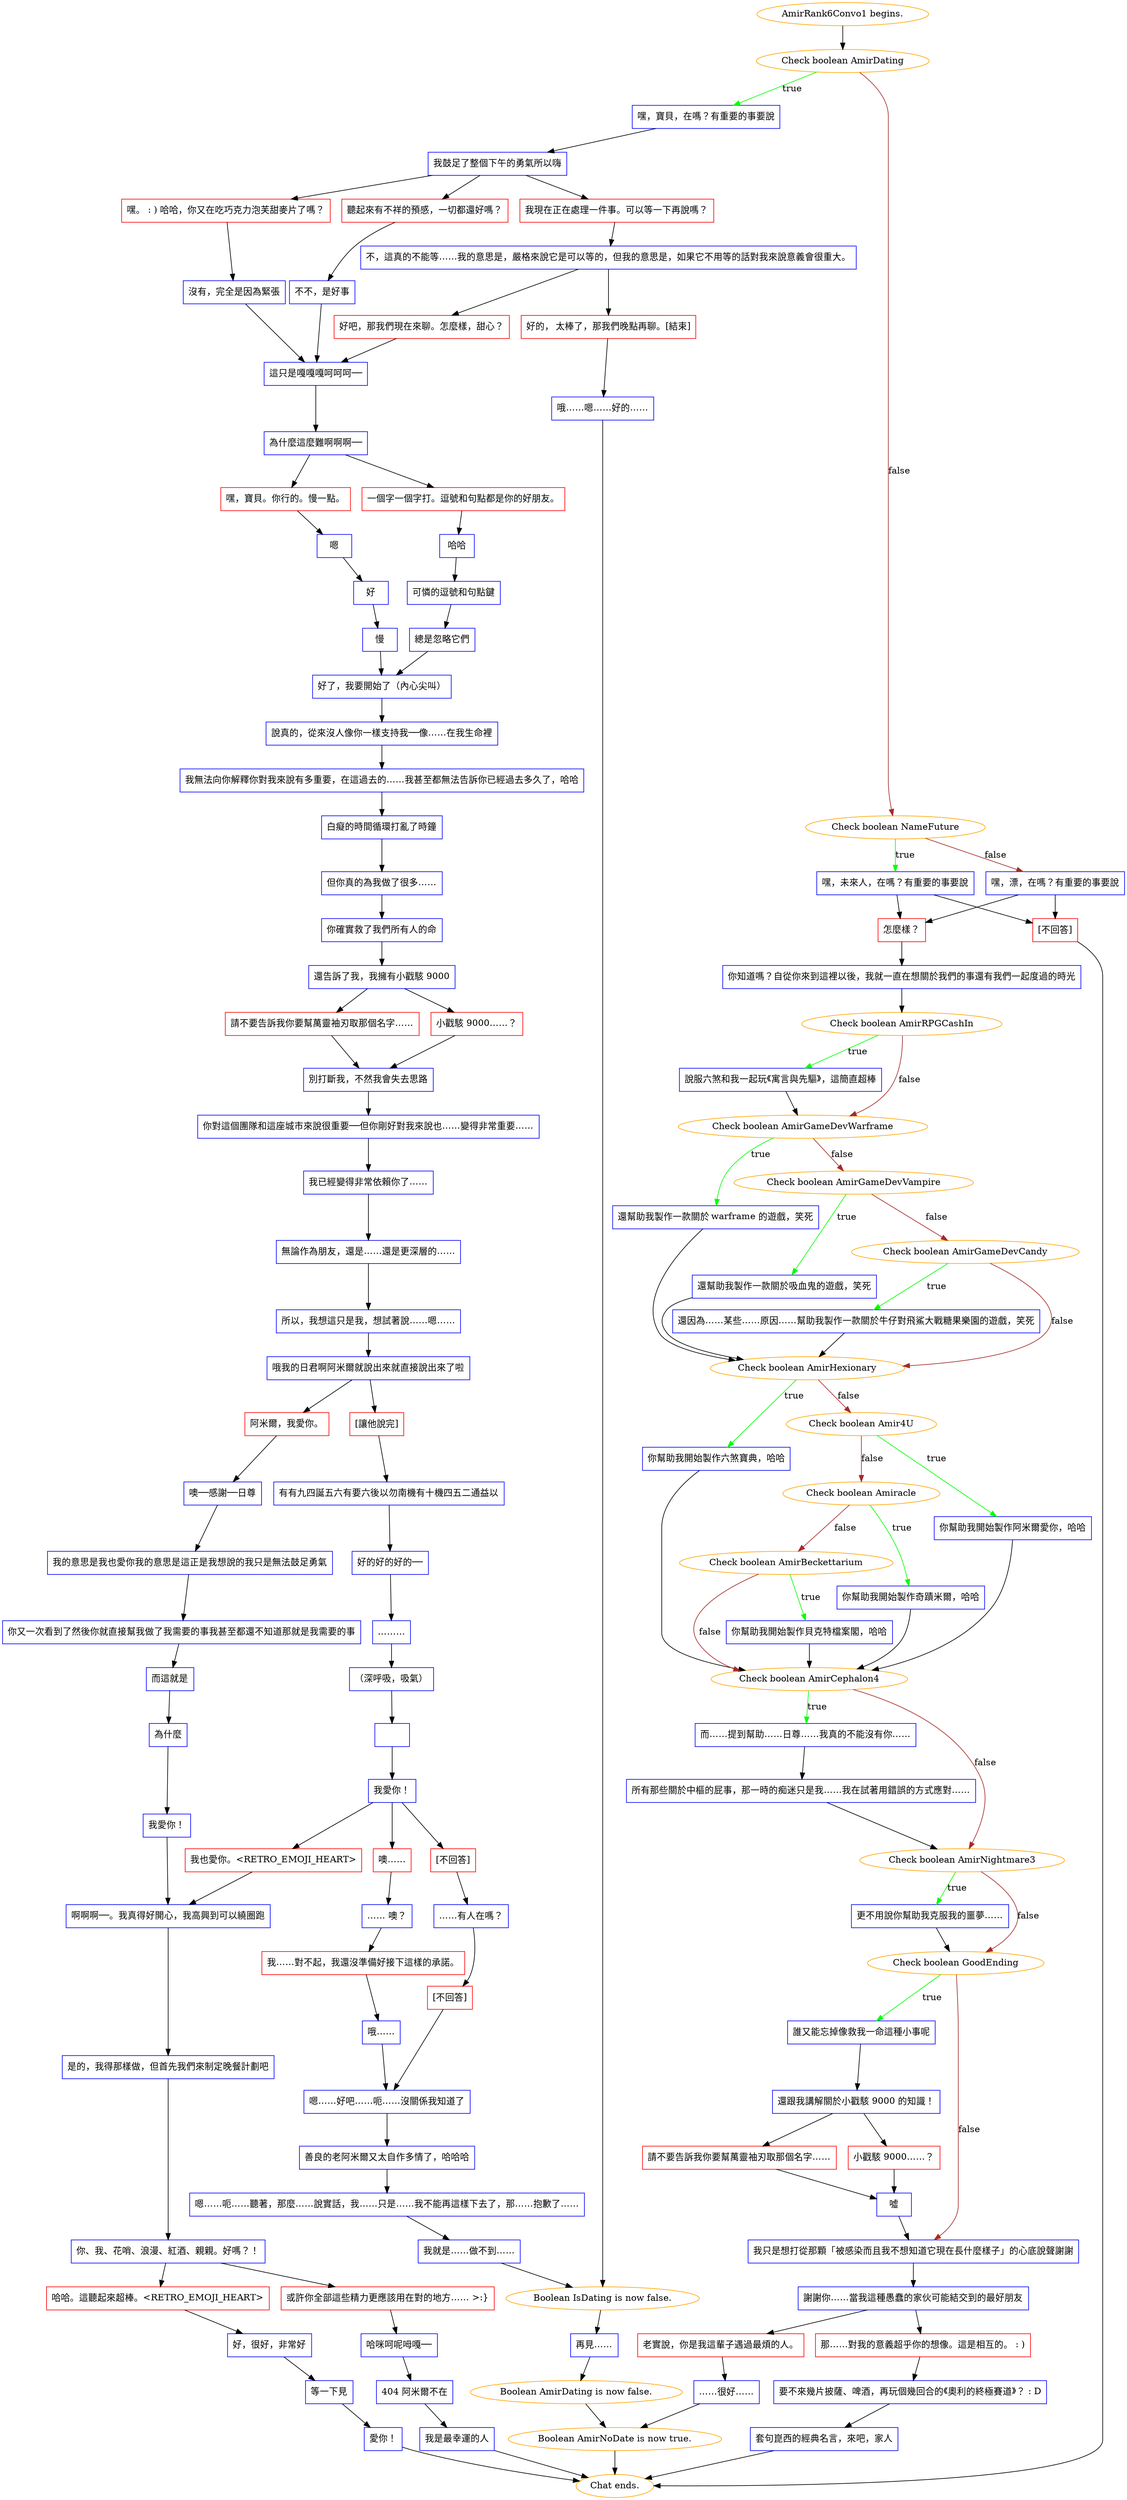 digraph {
	"AmirRank6Convo1 begins." [color=orange];
		"AmirRank6Convo1 begins." -> j2907676971;
	j2907676971 [label="Check boolean AmirDating",color=orange];
		j2907676971 -> j3135508694 [label=true,color=green];
		j2907676971 -> j84055781 [label=false,color=brown];
	j3135508694 [label="嘿，寶貝，在嗎？有重要的事要說",shape=box,color=blue];
		j3135508694 -> j2586795373;
	j84055781 [label="Check boolean NameFuture",color=orange];
		j84055781 -> j3913618883 [label=true,color=green];
		j84055781 -> j529370901 [label=false,color=brown];
	j2586795373 [label="我鼓足了整個下午的勇氣所以嗨",shape=box,color=blue];
		j2586795373 -> j3050863126;
		j2586795373 -> j123721245;
		j2586795373 -> j3540137963;
	j3913618883 [label="嘿，未來人，在嗎？有重要的事要說",shape=box,color=blue];
		j3913618883 -> j2939721603;
		j3913618883 -> j1268423138;
	j529370901 [label="嘿，漂，在嗎？有重要的事要說",shape=box,color=blue];
		j529370901 -> j2939721603;
		j529370901 -> j1268423138;
	j3050863126 [label="嘿。 : ) 哈哈，你又在吃巧克力泡芙甜麥片了嗎？",shape=box,color=red];
		j3050863126 -> j3100380075;
	j123721245 [label="聽起來有不祥的預感，一切都還好嗎？",shape=box,color=red];
		j123721245 -> j361690773;
	j3540137963 [label="我現在正在處理一件事。可以等一下再說嗎？",shape=box,color=red];
		j3540137963 -> j2582247964;
	j2939721603 [label="怎麼樣？",shape=box,color=red];
		j2939721603 -> j187740325;
	j1268423138 [label="[不回答]",shape=box,color=red];
		j1268423138 -> "Chat ends.";
	j3100380075 [label="沒有，完全是因為緊張",shape=box,color=blue];
		j3100380075 -> j4289150333;
	j361690773 [label="不不，是好事",shape=box,color=blue];
		j361690773 -> j4289150333;
	j2582247964 [label="不，這真的不能等……我的意思是，嚴格來說它是可以等的，但我的意思是，如果它不用等的話對我來說意義會很重大。",shape=box,color=blue];
		j2582247964 -> j3137766290;
		j2582247964 -> j3754846809;
	j187740325 [label="你知道嗎？自從你來到這裡以後，我就一直在想關於我們的事還有我們一起度過的時光",shape=box,color=blue];
		j187740325 -> j830141940;
	"Chat ends." [color=orange];
	j4289150333 [label="這只是嘎嘎嘎呵呵呵──",shape=box,color=blue];
		j4289150333 -> j2041813889;
	j3137766290 [label="好吧，那我們現在來聊。怎麼樣，甜心？",shape=box,color=red];
		j3137766290 -> j4289150333;
	j3754846809 [label="好的， 太棒了，那我們晚點再聊。[結束]",shape=box,color=red];
		j3754846809 -> j3143747999;
	j830141940 [label="Check boolean AmirRPGCashIn",color=orange];
		j830141940 -> j955510356 [label=true,color=green];
		j830141940 -> j4216760051 [label=false,color=brown];
	j2041813889 [label="為什麼這麼難啊啊啊──",shape=box,color=blue];
		j2041813889 -> j4077151083;
		j2041813889 -> j1815067035;
	j3143747999 [label="哦……嗯……好的……",shape=box,color=blue];
		j3143747999 -> j4182521648;
	j955510356 [label="說服六煞和我一起玩《寓言與先驅》，這簡直超棒",shape=box,color=blue];
		j955510356 -> j4216760051;
	j4216760051 [label="Check boolean AmirGameDevWarframe",color=orange];
		j4216760051 -> j1363198174 [label=true,color=green];
		j4216760051 -> j4056341191 [label=false,color=brown];
	j4077151083 [label="嘿，寶貝。你行的。慢一點。",shape=box,color=red];
		j4077151083 -> j2886785523;
	j1815067035 [label="一個字一個字打。逗號和句點都是你的好朋友。",shape=box,color=red];
		j1815067035 -> j515820966;
	j4182521648 [label="Boolean IsDating is now false.",color=orange];
		j4182521648 -> j3230015438;
	j1363198174 [label="還幫助我製作一款關於 warframe 的遊戲，笑死",shape=box,color=blue];
		j1363198174 -> j2771251363;
	j4056341191 [label="Check boolean AmirGameDevVampire",color=orange];
		j4056341191 -> j4193621572 [label=true,color=green];
		j4056341191 -> j1488436232 [label=false,color=brown];
	j2886785523 [label="嗯",shape=box,color=blue];
		j2886785523 -> j1479462255;
	j515820966 [label="哈哈",shape=box,color=blue];
		j515820966 -> j2661756733;
	j3230015438 [label="再見……",shape=box,color=blue];
		j3230015438 -> j1800899020;
	j2771251363 [label="Check boolean AmirHexionary",color=orange];
		j2771251363 -> j396082755 [label=true,color=green];
		j2771251363 -> j266995296 [label=false,color=brown];
	j4193621572 [label="還幫助我製作一款關於吸血鬼的遊戲，笑死",shape=box,color=blue];
		j4193621572 -> j2771251363;
	j1488436232 [label="Check boolean AmirGameDevCandy",color=orange];
		j1488436232 -> j2509074273 [label=true,color=green];
		j1488436232 -> j2771251363 [label=false,color=brown];
	j1479462255 [label="好",shape=box,color=blue];
		j1479462255 -> j1914279826;
	j2661756733 [label="可憐的逗號和句點鍵",shape=box,color=blue];
		j2661756733 -> j2961408916;
	j1800899020 [label="Boolean AmirDating is now false.",color=orange];
		j1800899020 -> j2322051913;
	j396082755 [label="你幫助我開始製作六煞寶典，哈哈",shape=box,color=blue];
		j396082755 -> j2466789876;
	j266995296 [label="Check boolean Amir4U",color=orange];
		j266995296 -> j700760256 [label=true,color=green];
		j266995296 -> j385826836 [label=false,color=brown];
	j2509074273 [label="還因為……某些……原因……幫助我製作一款關於牛仔對飛鯊大戰糖果樂園的遊戲，笑死",shape=box,color=blue];
		j2509074273 -> j2771251363;
	j1914279826 [label="慢",shape=box,color=blue];
		j1914279826 -> j1111331053;
	j2961408916 [label="總是忽略它們",shape=box,color=blue];
		j2961408916 -> j1111331053;
	j2322051913 [label="Boolean AmirNoDate is now true.",color=orange];
		j2322051913 -> "Chat ends.";
	j2466789876 [label="Check boolean AmirCephalon4",color=orange];
		j2466789876 -> j371125944 [label=true,color=green];
		j2466789876 -> j2019541194 [label=false,color=brown];
	j700760256 [label="你幫助我開始製作阿米爾愛你，哈哈",shape=box,color=blue];
		j700760256 -> j2466789876;
	j385826836 [label="Check boolean Amiracle",color=orange];
		j385826836 -> j1242887660 [label=true,color=green];
		j385826836 -> j4078692804 [label=false,color=brown];
	j1111331053 [label="好了，我要開始了（內心尖叫）",shape=box,color=blue];
		j1111331053 -> j841451784;
	j371125944 [label="而……提到幫助……日尊……我真的不能沒有你……",shape=box,color=blue];
		j371125944 -> j176582282;
	j2019541194 [label="Check boolean AmirNightmare3",color=orange];
		j2019541194 -> j868694759 [label=true,color=green];
		j2019541194 -> j1660157392 [label=false,color=brown];
	j1242887660 [label="你幫助我開始製作奇蹟米爾，哈哈",shape=box,color=blue];
		j1242887660 -> j2466789876;
	j4078692804 [label="Check boolean AmirBeckettarium",color=orange];
		j4078692804 -> j659917928 [label=true,color=green];
		j4078692804 -> j2466789876 [label=false,color=brown];
	j841451784 [label="說真的，從來沒人像你一樣支持我──像……在我生命裡",shape=box,color=blue];
		j841451784 -> j3519987311;
	j176582282 [label="所有那些關於中樞的屁事，那一時的痴迷只是我……我在試著用錯誤的方式應對……",shape=box,color=blue];
		j176582282 -> j2019541194;
	j868694759 [label="更不用說你幫助我克服我的噩夢……",shape=box,color=blue];
		j868694759 -> j1660157392;
	j1660157392 [label="Check boolean GoodEnding",color=orange];
		j1660157392 -> j3739871364 [label=true,color=green];
		j1660157392 -> j3222562965 [label=false,color=brown];
	j659917928 [label="你幫助我開始製作貝克特檔案閣，哈哈",shape=box,color=blue];
		j659917928 -> j2466789876;
	j3519987311 [label="我無法向你解釋你對我來說有多重要，在這過去的……我甚至都無法告訴你已經過去多久了，哈哈",shape=box,color=blue];
		j3519987311 -> j1060563496;
	j3739871364 [label="誰又能忘掉像救我一命這種小事呢",shape=box,color=blue];
		j3739871364 -> j2752485705;
	j3222562965 [label="我只是想打從那顆「被感染而且我不想知道它現在長什麼樣子」的心底說聲謝謝",shape=box,color=blue];
		j3222562965 -> j2790898639;
	j1060563496 [label="白癡的時間循環打亂了時鐘",shape=box,color=blue];
		j1060563496 -> j4146640894;
	j2752485705 [label="還跟我講解關於小戳駭 9000 的知識！",shape=box,color=blue];
		j2752485705 -> j1353960576;
		j2752485705 -> j3656719015;
	j2790898639 [label="謝謝你……當我這種愚蠢的家伙可能結交到的最好朋友",shape=box,color=blue];
		j2790898639 -> j1501105177;
		j2790898639 -> j2706671158;
	j4146640894 [label="但你真的為我做了很多……",shape=box,color=blue];
		j4146640894 -> j252784332;
	j1353960576 [label="請不要告訴我你要幫萬靈袖刃取那個名字……",shape=box,color=red];
		j1353960576 -> j2045745200;
	j3656719015 [label="小戳駭 9000……？",shape=box,color=red];
		j3656719015 -> j2045745200;
	j1501105177 [label="那……對我的意義超乎你的想像。這是相互的。 : )",shape=box,color=red];
		j1501105177 -> j1398075289;
	j2706671158 [label="老實說，你是我這輩子遇過最煩的人。",shape=box,color=red];
		j2706671158 -> j1887784579;
	j252784332 [label="你確實救了我們所有人的命",shape=box,color=blue];
		j252784332 -> j448360603;
	j2045745200 [label="噓",shape=box,color=blue];
		j2045745200 -> j3222562965;
	j1398075289 [label="要不來幾片披薩、啤酒，再玩個幾回合的《奧利的終極賽道》？ : D",shape=box,color=blue];
		j1398075289 -> j3609665573;
	j1887784579 [label="……很好……",shape=box,color=blue];
		j1887784579 -> j2322051913;
	j448360603 [label="還告訴了我，我擁有小戳駭 9000",shape=box,color=blue];
		j448360603 -> j2615336727;
		j448360603 -> j2795623068;
	j3609665573 [label="套句崑西的經典名言，來吧，家人",shape=box,color=blue];
		j3609665573 -> "Chat ends.";
	j2615336727 [label="請不要告訴我你要幫萬靈袖刃取那個名字……",shape=box,color=red];
		j2615336727 -> j2192781192;
	j2795623068 [label="小戳駭 9000……？",shape=box,color=red];
		j2795623068 -> j2192781192;
	j2192781192 [label="別打斷我，不然我會失去思路",shape=box,color=blue];
		j2192781192 -> j364045990;
	j364045990 [label="你對這個團隊和這座城市來說很重要──但你剛好對我來說也……變得非常重要……",shape=box,color=blue];
		j364045990 -> j4190980093;
	j4190980093 [label="我已經變得非常依賴你了……",shape=box,color=blue];
		j4190980093 -> j2249850080;
	j2249850080 [label="無論作為朋友，還是……還是更深層的……",shape=box,color=blue];
		j2249850080 -> j2235462265;
	j2235462265 [label="所以，我想這只是我，想試著說……嗯……",shape=box,color=blue];
		j2235462265 -> j2546543658;
	j2546543658 [label="哦我的日君啊阿米爾就說出來就直接說出來了啦",shape=box,color=blue];
		j2546543658 -> j3335472650;
		j2546543658 -> j1885892353;
	j3335472650 [label="阿米爾，我愛你。",shape=box,color=red];
		j3335472650 -> j1902530516;
	j1885892353 [label="[讓他說完]",shape=box,color=red];
		j1885892353 -> j3354361186;
	j1902530516 [label="噢──感謝──日尊",shape=box,color=blue];
		j1902530516 -> j3220100588;
	j3354361186 [label="有有九四誕五六有要六後以勿南機有十機四五二通益以",shape=box,color=blue];
		j3354361186 -> j477380497;
	j3220100588 [label="我的意思是我也愛你我的意思是這正是我想說的我只是無法鼓足勇氣",shape=box,color=blue];
		j3220100588 -> j1978720891;
	j477380497 [label="好的好的好的──",shape=box,color=blue];
		j477380497 -> j25638832;
	j1978720891 [label="你又一次看到了然後你就直接幫我做了我需要的事我甚至都還不知道那就是我需要的事",shape=box,color=blue];
		j1978720891 -> j870926063;
	j25638832 [label="………",shape=box,color=blue];
		j25638832 -> j3427222643;
	j870926063 [label="而這就是",shape=box,color=blue];
		j870926063 -> j26013233;
	j3427222643 [label="（深呼吸，吸氣）",shape=box,color=blue];
		j3427222643 -> j4138163481;
	j26013233 [label="為什麼",shape=box,color=blue];
		j26013233 -> j4220183727;
	j4138163481 [label=" ",shape=box,color=blue];
		j4138163481 -> j23782116;
	j4220183727 [label="我愛你！",shape=box,color=blue];
		j4220183727 -> j1252955755;
	j23782116 [label="我愛你！",shape=box,color=blue];
		j23782116 -> j705338468;
		j23782116 -> j392461073;
		j23782116 -> j1618563196;
	j1252955755 [label="啊啊啊──。我真得好開心，我高興到可以繞圈跑",shape=box,color=blue];
		j1252955755 -> j603435028;
	j705338468 [label="我也愛你。<RETRO_EMOJI_HEART>",shape=box,color=red];
		j705338468 -> j1252955755;
	j392461073 [label="噢……",shape=box,color=red];
		j392461073 -> j3085224698;
	j1618563196 [label="[不回答]",shape=box,color=red];
		j1618563196 -> j1186437537;
	j603435028 [label="是的，我得那樣做，但首先我們來制定晚餐計劃吧",shape=box,color=blue];
		j603435028 -> j2572070513;
	j3085224698 [label="…… 噢？",shape=box,color=blue];
		j3085224698 -> j3056559305;
	j1186437537 [label="……有人在嗎？",shape=box,color=blue];
		j1186437537 -> j3660363332;
	j2572070513 [label="你、我、花哨、浪漫、紅酒、親親。好嗎？！",shape=box,color=blue];
		j2572070513 -> j1111106797;
		j2572070513 -> j3342251784;
	j3056559305 [label="我……對不起，我還沒準備好接下這樣的承諾。",shape=box,color=red];
		j3056559305 -> j1622525888;
	j3660363332 [label="[不回答]",shape=box,color=red];
		j3660363332 -> j1332304834;
	j1111106797 [label="哈哈。這聽起來超棒。<RETRO_EMOJI_HEART>",shape=box,color=red];
		j1111106797 -> j149654849;
	j3342251784 [label="或許你全部這些精力更應該用在對的地方…… >:}",shape=box,color=red];
		j3342251784 -> j6224931;
	j1622525888 [label="哦……",shape=box,color=blue];
		j1622525888 -> j1332304834;
	j1332304834 [label="嗯……好吧……呃……沒關係我知道了",shape=box,color=blue];
		j1332304834 -> j749428322;
	j149654849 [label="好，很好，非常好",shape=box,color=blue];
		j149654849 -> j4058812938;
	j6224931 [label="哈咪呵呢呣嘎──",shape=box,color=blue];
		j6224931 -> j581785091;
	j749428322 [label="善良的老阿米爾又太自作多情了，哈哈哈",shape=box,color=blue];
		j749428322 -> j1580099378;
	j4058812938 [label="等一下見",shape=box,color=blue];
		j4058812938 -> j4162419154;
	j581785091 [label="404 阿米爾不在",shape=box,color=blue];
		j581785091 -> j2238880523;
	j1580099378 [label="嗯……呃……聽著，那麼……說實話，我……只是……我不能再這樣下去了，那……抱歉了……",shape=box,color=blue];
		j1580099378 -> j2669327172;
	j4162419154 [label="愛你！",shape=box,color=blue];
		j4162419154 -> "Chat ends.";
	j2238880523 [label="我是最幸運的人",shape=box,color=blue];
		j2238880523 -> "Chat ends.";
	j2669327172 [label="我就是……做不到……",shape=box,color=blue];
		j2669327172 -> j4182521648;
}